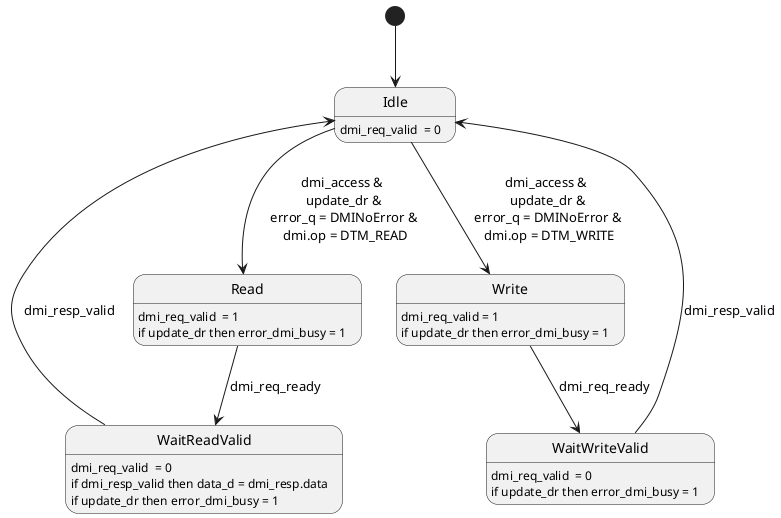 @startuml
[*] --> Idle
Idle --> Read : dmi_access & \n update_dr & \n error_q = DMINoError & \n dmi.op = DTM_READ
Idle --> Write : dmi_access & \n update_dr & \n error_q = DMINoError & \n dmi.op = DTM_WRITE
Idle : dmi_req_valid  = 0

Read --> WaitReadValid : dmi_req_ready
Read : dmi_req_valid  = 1
Read : if update_dr then error_dmi_busy = 1

WaitReadValid --> Idle : dmi_resp_valid
WaitReadValid : dmi_req_valid  = 0
WaitReadValid : if dmi_resp_valid then data_d = dmi_resp.data
WaitReadValid : if update_dr then error_dmi_busy = 1

Write --> WaitWriteValid : dmi_req_ready
Write : dmi_req_valid = 1
Write : if update_dr then error_dmi_busy = 1

WaitWriteValid --> Idle : dmi_resp_valid
WaitWriteValid : dmi_req_valid  = 0
WaitWriteValid : if update_dr then error_dmi_busy = 1
@enduml
